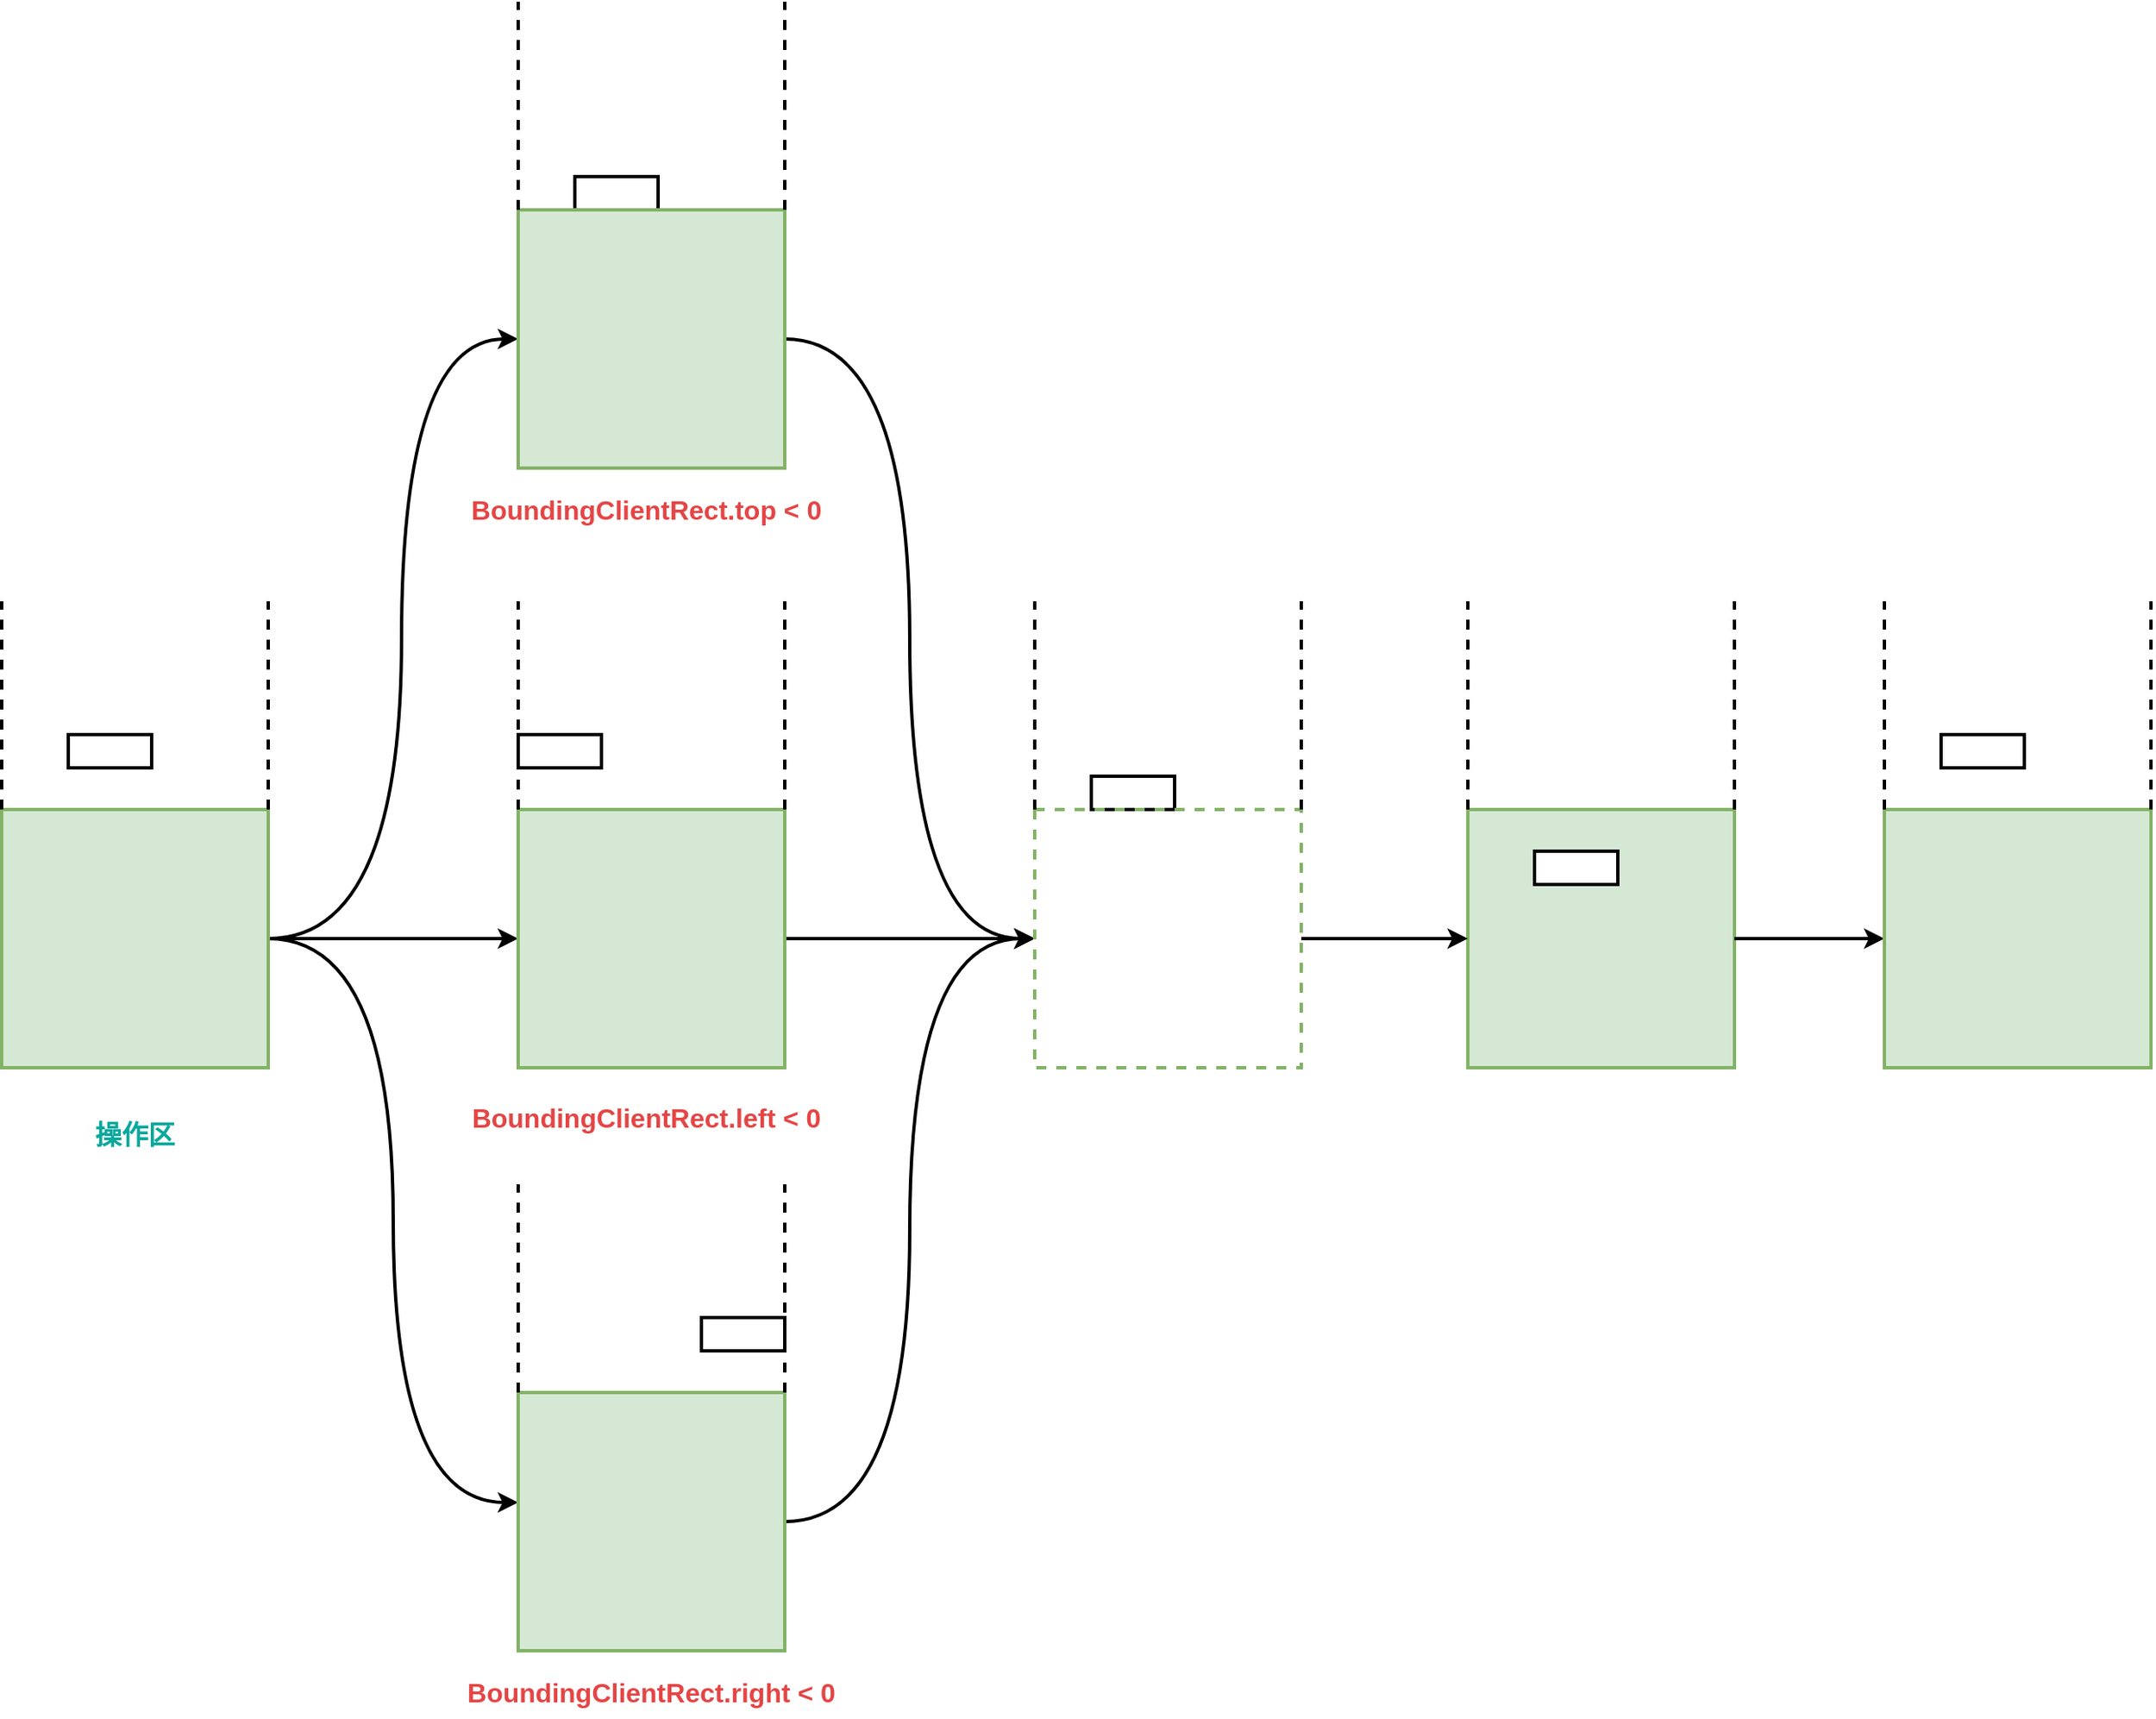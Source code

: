 <mxfile version="20.8.13" type="github">
  <diagram name="第 1 页" id="pyim4qZ4rd5q3mOowQ-e">
    <mxGraphModel dx="2120" dy="1138" grid="1" gridSize="10" guides="1" tooltips="1" connect="1" arrows="1" fold="1" page="1" pageScale="1" pageWidth="827" pageHeight="1169" math="0" shadow="0">
      <root>
        <mxCell id="0" />
        <mxCell id="1" parent="0" />
        <mxCell id="yMuCJ4eydJoWDQ9Kz_5B-32" value="" style="rounded=0;whiteSpace=wrap;html=1;glass=0;strokeWidth=2;fillColor=#d5e8d4;strokeColor=#82b366;" vertex="1" parent="1">
          <mxGeometry x="950" y="515" width="160" height="155" as="geometry" />
        </mxCell>
        <mxCell id="yMuCJ4eydJoWDQ9Kz_5B-1" value="" style="rounded=0;whiteSpace=wrap;html=1;strokeWidth=2;" vertex="1" parent="1">
          <mxGeometry x="110" y="470" width="50" height="20" as="geometry" />
        </mxCell>
        <mxCell id="yMuCJ4eydJoWDQ9Kz_5B-39" style="edgeStyle=orthogonalEdgeStyle;rounded=0;orthogonalLoop=1;jettySize=auto;html=1;entryX=0;entryY=0.5;entryDx=0;entryDy=0;strokeWidth=2;curved=1;" edge="1" parent="1" source="yMuCJ4eydJoWDQ9Kz_5B-2" target="yMuCJ4eydJoWDQ9Kz_5B-8">
          <mxGeometry relative="1" as="geometry">
            <Array as="points">
              <mxPoint x="310" y="593" />
              <mxPoint x="310" y="233" />
            </Array>
          </mxGeometry>
        </mxCell>
        <mxCell id="yMuCJ4eydJoWDQ9Kz_5B-40" style="edgeStyle=orthogonalEdgeStyle;curved=1;rounded=0;orthogonalLoop=1;jettySize=auto;html=1;entryX=0;entryY=0.5;entryDx=0;entryDy=0;strokeWidth=2;" edge="1" parent="1" source="yMuCJ4eydJoWDQ9Kz_5B-2" target="yMuCJ4eydJoWDQ9Kz_5B-15">
          <mxGeometry relative="1" as="geometry" />
        </mxCell>
        <mxCell id="yMuCJ4eydJoWDQ9Kz_5B-41" style="edgeStyle=orthogonalEdgeStyle;curved=1;rounded=0;orthogonalLoop=1;jettySize=auto;html=1;entryX=0;entryY=0.426;entryDx=0;entryDy=0;entryPerimeter=0;strokeWidth=2;" edge="1" parent="1" source="yMuCJ4eydJoWDQ9Kz_5B-2" target="yMuCJ4eydJoWDQ9Kz_5B-19">
          <mxGeometry relative="1" as="geometry" />
        </mxCell>
        <mxCell id="yMuCJ4eydJoWDQ9Kz_5B-2" value="" style="rounded=0;whiteSpace=wrap;html=1;glass=0;strokeWidth=2;fillColor=#d5e8d4;strokeColor=#82b366;" vertex="1" parent="1">
          <mxGeometry x="70" y="515" width="160" height="155" as="geometry" />
        </mxCell>
        <mxCell id="yMuCJ4eydJoWDQ9Kz_5B-3" value="&lt;b&gt;&lt;font color=&quot;#08a89c&quot; style=&quot;font-size: 16px;&quot;&gt;操作区&lt;/font&gt;&lt;/b&gt;" style="text;html=1;strokeColor=none;fillColor=none;align=center;verticalAlign=middle;whiteSpace=wrap;rounded=0;" vertex="1" parent="1">
          <mxGeometry x="120" y="695" width="60" height="30" as="geometry" />
        </mxCell>
        <mxCell id="yMuCJ4eydJoWDQ9Kz_5B-5" value="" style="endArrow=none;html=1;rounded=0;strokeWidth=2;dashed=1;" edge="1" parent="1">
          <mxGeometry width="50" height="50" relative="1" as="geometry">
            <mxPoint x="70" y="515" as="sourcePoint" />
            <mxPoint x="70" y="390" as="targetPoint" />
          </mxGeometry>
        </mxCell>
        <mxCell id="yMuCJ4eydJoWDQ9Kz_5B-6" value="" style="endArrow=none;html=1;rounded=0;strokeWidth=2;dashed=1;" edge="1" parent="1">
          <mxGeometry width="50" height="50" relative="1" as="geometry">
            <mxPoint x="230" y="515" as="sourcePoint" />
            <mxPoint x="230" y="390" as="targetPoint" />
          </mxGeometry>
        </mxCell>
        <mxCell id="yMuCJ4eydJoWDQ9Kz_5B-7" value="" style="rounded=0;whiteSpace=wrap;html=1;strokeWidth=2;" vertex="1" parent="1">
          <mxGeometry x="414" y="135" width="50" height="20" as="geometry" />
        </mxCell>
        <mxCell id="yMuCJ4eydJoWDQ9Kz_5B-43" style="edgeStyle=orthogonalEdgeStyle;curved=1;rounded=0;orthogonalLoop=1;jettySize=auto;html=1;entryX=0;entryY=0.5;entryDx=0;entryDy=0;strokeWidth=2;" edge="1" parent="1" source="yMuCJ4eydJoWDQ9Kz_5B-8" target="yMuCJ4eydJoWDQ9Kz_5B-28">
          <mxGeometry relative="1" as="geometry" />
        </mxCell>
        <mxCell id="yMuCJ4eydJoWDQ9Kz_5B-8" value="" style="rounded=0;whiteSpace=wrap;html=1;glass=0;strokeWidth=2;fillColor=#d5e8d4;strokeColor=#82b366;" vertex="1" parent="1">
          <mxGeometry x="380" y="155" width="160" height="155" as="geometry" />
        </mxCell>
        <mxCell id="yMuCJ4eydJoWDQ9Kz_5B-9" value="" style="endArrow=none;html=1;rounded=0;strokeWidth=2;dashed=1;" edge="1" parent="1">
          <mxGeometry width="50" height="50" relative="1" as="geometry">
            <mxPoint x="380" y="155" as="sourcePoint" />
            <mxPoint x="380" y="30" as="targetPoint" />
          </mxGeometry>
        </mxCell>
        <mxCell id="yMuCJ4eydJoWDQ9Kz_5B-10" value="" style="endArrow=none;html=1;rounded=0;strokeWidth=2;dashed=1;" edge="1" parent="1">
          <mxGeometry width="50" height="50" relative="1" as="geometry">
            <mxPoint x="540" y="155" as="sourcePoint" />
            <mxPoint x="540" y="30" as="targetPoint" />
          </mxGeometry>
        </mxCell>
        <mxCell id="yMuCJ4eydJoWDQ9Kz_5B-14" value="" style="rounded=0;whiteSpace=wrap;html=1;strokeWidth=2;" vertex="1" parent="1">
          <mxGeometry x="380" y="470" width="50" height="20" as="geometry" />
        </mxCell>
        <mxCell id="yMuCJ4eydJoWDQ9Kz_5B-44" style="edgeStyle=orthogonalEdgeStyle;curved=1;rounded=0;orthogonalLoop=1;jettySize=auto;html=1;entryX=0;entryY=0.5;entryDx=0;entryDy=0;strokeWidth=2;" edge="1" parent="1" source="yMuCJ4eydJoWDQ9Kz_5B-15" target="yMuCJ4eydJoWDQ9Kz_5B-28">
          <mxGeometry relative="1" as="geometry" />
        </mxCell>
        <mxCell id="yMuCJ4eydJoWDQ9Kz_5B-15" value="" style="rounded=0;whiteSpace=wrap;html=1;glass=0;strokeWidth=2;fillColor=#d5e8d4;strokeColor=#82b366;" vertex="1" parent="1">
          <mxGeometry x="380" y="515" width="160" height="155" as="geometry" />
        </mxCell>
        <mxCell id="yMuCJ4eydJoWDQ9Kz_5B-16" value="" style="endArrow=none;html=1;rounded=0;strokeWidth=2;dashed=1;" edge="1" parent="1">
          <mxGeometry width="50" height="50" relative="1" as="geometry">
            <mxPoint x="380" y="515" as="sourcePoint" />
            <mxPoint x="380" y="390" as="targetPoint" />
          </mxGeometry>
        </mxCell>
        <mxCell id="yMuCJ4eydJoWDQ9Kz_5B-17" value="" style="endArrow=none;html=1;rounded=0;strokeWidth=2;dashed=1;" edge="1" parent="1">
          <mxGeometry width="50" height="50" relative="1" as="geometry">
            <mxPoint x="540.0" y="515" as="sourcePoint" />
            <mxPoint x="540.0" y="390" as="targetPoint" />
          </mxGeometry>
        </mxCell>
        <mxCell id="yMuCJ4eydJoWDQ9Kz_5B-18" value="" style="rounded=0;whiteSpace=wrap;html=1;strokeWidth=2;" vertex="1" parent="1">
          <mxGeometry x="490" y="820" width="50" height="20" as="geometry" />
        </mxCell>
        <mxCell id="yMuCJ4eydJoWDQ9Kz_5B-45" style="edgeStyle=orthogonalEdgeStyle;curved=1;rounded=0;orthogonalLoop=1;jettySize=auto;html=1;entryX=0;entryY=0.5;entryDx=0;entryDy=0;strokeWidth=2;" edge="1" parent="1" source="yMuCJ4eydJoWDQ9Kz_5B-19" target="yMuCJ4eydJoWDQ9Kz_5B-28">
          <mxGeometry relative="1" as="geometry" />
        </mxCell>
        <mxCell id="yMuCJ4eydJoWDQ9Kz_5B-19" value="" style="rounded=0;whiteSpace=wrap;html=1;glass=0;strokeWidth=2;fillColor=#d5e8d4;strokeColor=#82b366;" vertex="1" parent="1">
          <mxGeometry x="380" y="865" width="160" height="155" as="geometry" />
        </mxCell>
        <mxCell id="yMuCJ4eydJoWDQ9Kz_5B-20" value="" style="endArrow=none;html=1;rounded=0;strokeWidth=2;dashed=1;" edge="1" parent="1">
          <mxGeometry width="50" height="50" relative="1" as="geometry">
            <mxPoint x="380" y="865" as="sourcePoint" />
            <mxPoint x="380" y="740" as="targetPoint" />
          </mxGeometry>
        </mxCell>
        <mxCell id="yMuCJ4eydJoWDQ9Kz_5B-21" value="" style="endArrow=none;html=1;rounded=0;strokeWidth=2;dashed=1;" edge="1" parent="1">
          <mxGeometry width="50" height="50" relative="1" as="geometry">
            <mxPoint x="540.0" y="865" as="sourcePoint" />
            <mxPoint x="540.0" y="740" as="targetPoint" />
          </mxGeometry>
        </mxCell>
        <mxCell id="yMuCJ4eydJoWDQ9Kz_5B-22" value="&lt;font color=&quot;#e54545&quot;&gt;&lt;span style=&quot;font-size: 16px;&quot;&gt;&lt;b&gt;BoundingClientRect.top &amp;lt; 0&lt;/b&gt;&lt;/span&gt;&lt;/font&gt;" style="text;html=1;strokeColor=none;fillColor=none;align=center;verticalAlign=middle;whiteSpace=wrap;rounded=0;" vertex="1" parent="1">
          <mxGeometry x="327.34" y="320" width="260" height="30" as="geometry" />
        </mxCell>
        <mxCell id="yMuCJ4eydJoWDQ9Kz_5B-24" value="&lt;font color=&quot;#e54545&quot;&gt;&lt;span style=&quot;font-size: 16px;&quot;&gt;&lt;b&gt;BoundingClientRect.left &amp;lt; 0&lt;/b&gt;&lt;/span&gt;&lt;/font&gt;" style="text;html=1;strokeColor=none;fillColor=none;align=center;verticalAlign=middle;whiteSpace=wrap;rounded=0;" vertex="1" parent="1">
          <mxGeometry x="327.34" y="685" width="260" height="30" as="geometry" />
        </mxCell>
        <mxCell id="yMuCJ4eydJoWDQ9Kz_5B-26" value="&lt;font color=&quot;#e54545&quot;&gt;&lt;span style=&quot;font-size: 16px;&quot;&gt;&lt;b&gt;BoundingClientRect.right &amp;lt; 0&lt;/b&gt;&lt;/span&gt;&lt;/font&gt;" style="text;html=1;strokeColor=none;fillColor=none;align=center;verticalAlign=middle;whiteSpace=wrap;rounded=0;" vertex="1" parent="1">
          <mxGeometry x="330" y="1030" width="260" height="30" as="geometry" />
        </mxCell>
        <mxCell id="yMuCJ4eydJoWDQ9Kz_5B-27" value="" style="rounded=0;whiteSpace=wrap;html=1;strokeWidth=2;" vertex="1" parent="1">
          <mxGeometry x="724" y="495" width="50" height="20" as="geometry" />
        </mxCell>
        <mxCell id="yMuCJ4eydJoWDQ9Kz_5B-46" style="edgeStyle=orthogonalEdgeStyle;curved=1;rounded=0;orthogonalLoop=1;jettySize=auto;html=1;entryX=0;entryY=0.5;entryDx=0;entryDy=0;strokeWidth=2;" edge="1" parent="1" source="yMuCJ4eydJoWDQ9Kz_5B-28" target="yMuCJ4eydJoWDQ9Kz_5B-32">
          <mxGeometry relative="1" as="geometry" />
        </mxCell>
        <mxCell id="yMuCJ4eydJoWDQ9Kz_5B-28" value="" style="rounded=0;whiteSpace=wrap;html=1;glass=0;strokeWidth=2;fillColor=none;strokeColor=#82b366;dashed=1;" vertex="1" parent="1">
          <mxGeometry x="690" y="515" width="160" height="155" as="geometry" />
        </mxCell>
        <mxCell id="yMuCJ4eydJoWDQ9Kz_5B-29" value="" style="endArrow=none;html=1;rounded=0;strokeWidth=2;dashed=1;" edge="1" parent="1">
          <mxGeometry width="50" height="50" relative="1" as="geometry">
            <mxPoint x="690" y="515" as="sourcePoint" />
            <mxPoint x="690" y="390" as="targetPoint" />
          </mxGeometry>
        </mxCell>
        <mxCell id="yMuCJ4eydJoWDQ9Kz_5B-30" value="" style="endArrow=none;html=1;rounded=0;strokeWidth=2;dashed=1;" edge="1" parent="1">
          <mxGeometry width="50" height="50" relative="1" as="geometry">
            <mxPoint x="850" y="515" as="sourcePoint" />
            <mxPoint x="850" y="390" as="targetPoint" />
          </mxGeometry>
        </mxCell>
        <mxCell id="yMuCJ4eydJoWDQ9Kz_5B-31" value="" style="rounded=0;whiteSpace=wrap;html=1;strokeWidth=2;" vertex="1" parent="1">
          <mxGeometry x="990" y="540" width="50" height="20" as="geometry" />
        </mxCell>
        <mxCell id="yMuCJ4eydJoWDQ9Kz_5B-47" style="edgeStyle=orthogonalEdgeStyle;curved=1;rounded=0;orthogonalLoop=1;jettySize=auto;html=1;exitX=1;exitY=0.5;exitDx=0;exitDy=0;entryX=0;entryY=0.5;entryDx=0;entryDy=0;strokeWidth=2;" edge="1" parent="1" source="yMuCJ4eydJoWDQ9Kz_5B-32" target="yMuCJ4eydJoWDQ9Kz_5B-36">
          <mxGeometry relative="1" as="geometry" />
        </mxCell>
        <mxCell id="yMuCJ4eydJoWDQ9Kz_5B-33" value="" style="endArrow=none;html=1;rounded=0;strokeWidth=2;dashed=1;" edge="1" parent="1">
          <mxGeometry width="50" height="50" relative="1" as="geometry">
            <mxPoint x="950" y="515" as="sourcePoint" />
            <mxPoint x="950" y="390" as="targetPoint" />
          </mxGeometry>
        </mxCell>
        <mxCell id="yMuCJ4eydJoWDQ9Kz_5B-34" value="" style="endArrow=none;html=1;rounded=0;strokeWidth=2;dashed=1;" edge="1" parent="1">
          <mxGeometry width="50" height="50" relative="1" as="geometry">
            <mxPoint x="1110" y="515" as="sourcePoint" />
            <mxPoint x="1110" y="390" as="targetPoint" />
          </mxGeometry>
        </mxCell>
        <mxCell id="yMuCJ4eydJoWDQ9Kz_5B-35" value="" style="rounded=0;whiteSpace=wrap;html=1;strokeWidth=2;" vertex="1" parent="1">
          <mxGeometry x="1234" y="470" width="50" height="20" as="geometry" />
        </mxCell>
        <mxCell id="yMuCJ4eydJoWDQ9Kz_5B-36" value="" style="rounded=0;whiteSpace=wrap;html=1;glass=0;strokeWidth=2;fillColor=#d5e8d4;strokeColor=#82b366;" vertex="1" parent="1">
          <mxGeometry x="1200" y="515" width="160" height="155" as="geometry" />
        </mxCell>
        <mxCell id="yMuCJ4eydJoWDQ9Kz_5B-37" value="" style="endArrow=none;html=1;rounded=0;strokeWidth=2;dashed=1;" edge="1" parent="1">
          <mxGeometry width="50" height="50" relative="1" as="geometry">
            <mxPoint x="1200" y="515" as="sourcePoint" />
            <mxPoint x="1200" y="390" as="targetPoint" />
          </mxGeometry>
        </mxCell>
        <mxCell id="yMuCJ4eydJoWDQ9Kz_5B-38" value="" style="endArrow=none;html=1;rounded=0;strokeWidth=2;dashed=1;" edge="1" parent="1">
          <mxGeometry width="50" height="50" relative="1" as="geometry">
            <mxPoint x="1360" y="515" as="sourcePoint" />
            <mxPoint x="1360" y="390" as="targetPoint" />
          </mxGeometry>
        </mxCell>
      </root>
    </mxGraphModel>
  </diagram>
</mxfile>
